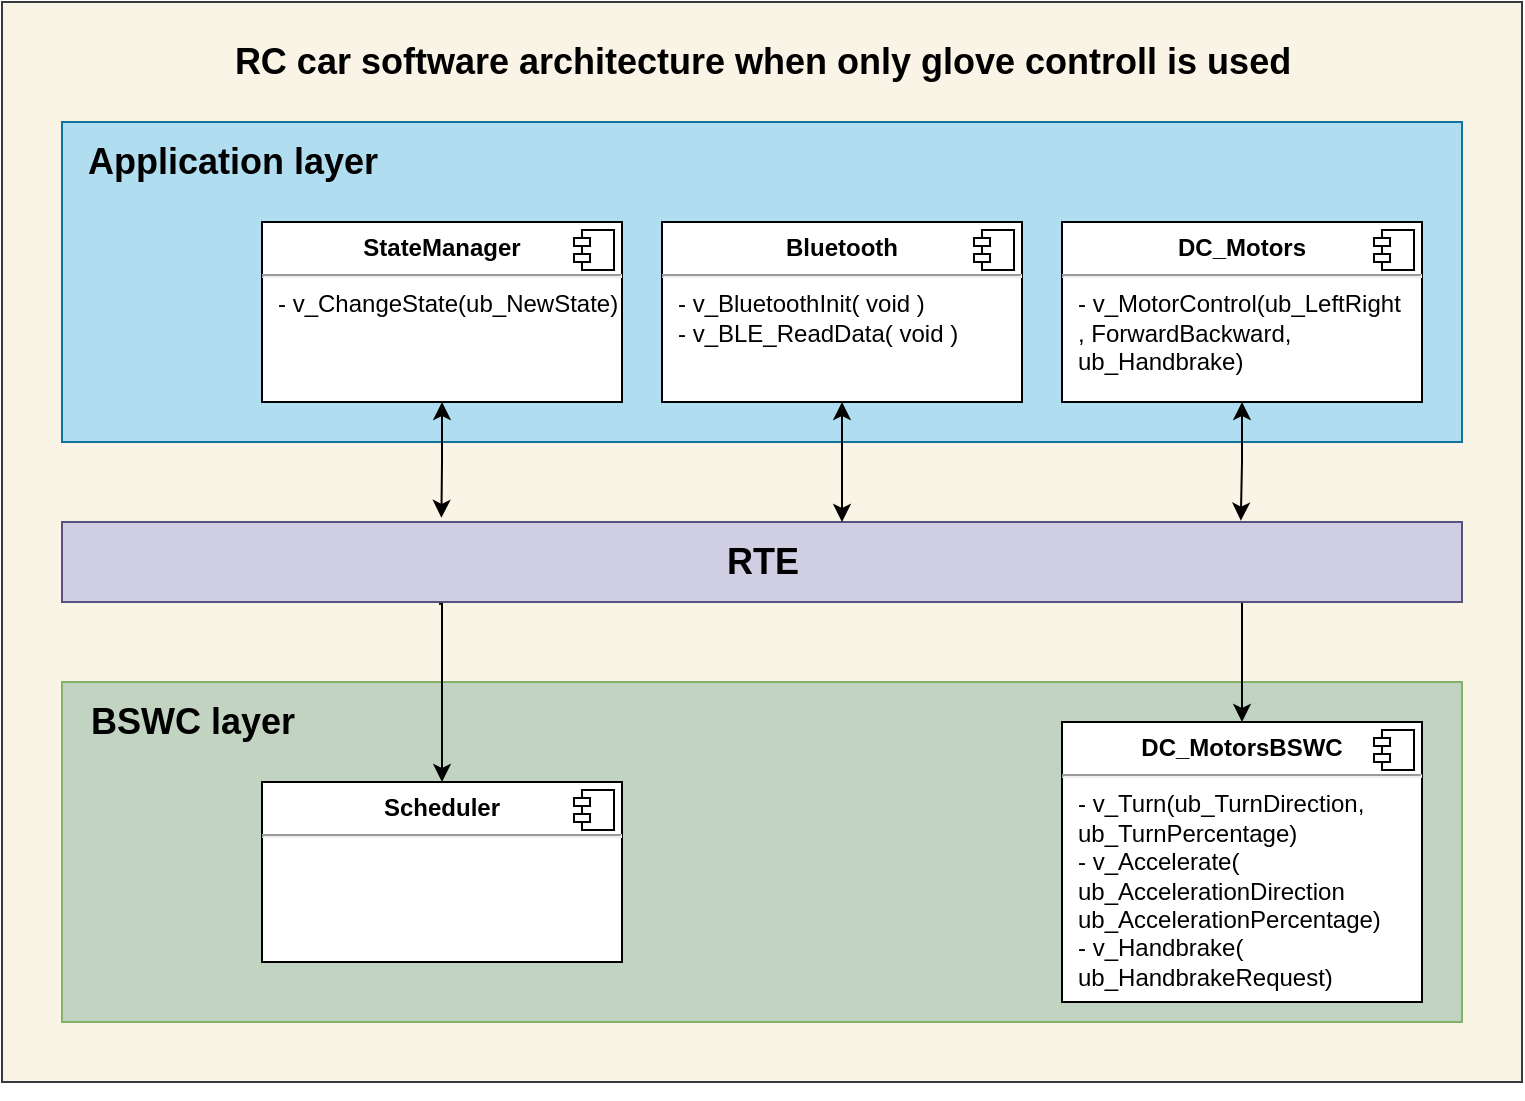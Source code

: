 <mxfile version="20.6.2" type="device"><diagram id="pO9wZd1R9QyJXchD9K-u" name="Page-1"><mxGraphModel dx="1422" dy="842" grid="1" gridSize="10" guides="1" tooltips="1" connect="1" arrows="1" fold="1" page="1" pageScale="1" pageWidth="850" pageHeight="1100" math="0" shadow="0"><root><mxCell id="0"/><mxCell id="1" parent="0"/><mxCell id="n-HOmjnV4F7IhKI_7a0l-1" value="" style="html=1;fontSize=18;fillColor=#F9F4E5;strokeColor=#36393d;" parent="1" vertex="1"><mxGeometry x="380" y="210" width="760" height="540" as="geometry"/></mxCell><mxCell id="n-HOmjnV4F7IhKI_7a0l-3" value="" style="html=1;fillColor=#C2D4C1;strokeColor=#82b366;" parent="1" vertex="1"><mxGeometry x="410" y="550" width="700" height="170" as="geometry"/></mxCell><mxCell id="n-HOmjnV4F7IhKI_7a0l-4" style="edgeStyle=orthogonalEdgeStyle;rounded=0;orthogonalLoop=1;jettySize=auto;html=1;exitX=0.75;exitY=1;exitDx=0;exitDy=0;fontSize=18;startArrow=none;startFill=0;" parent="1" source="n-HOmjnV4F7IhKI_7a0l-6" target="n-HOmjnV4F7IhKI_7a0l-26" edge="1"><mxGeometry relative="1" as="geometry"><Array as="points"><mxPoint x="1000" y="510"/></Array></mxGeometry></mxCell><mxCell id="n-HOmjnV4F7IhKI_7a0l-5" style="edgeStyle=orthogonalEdgeStyle;rounded=0;orthogonalLoop=1;jettySize=auto;html=1;exitX=0.27;exitY=1.034;exitDx=0;exitDy=0;entryX=0.5;entryY=0;entryDx=0;entryDy=0;exitPerimeter=0;" parent="1" source="n-HOmjnV4F7IhKI_7a0l-6" target="n-HOmjnV4F7IhKI_7a0l-34" edge="1"><mxGeometry relative="1" as="geometry"><Array as="points"><mxPoint x="599" y="510"/><mxPoint x="600" y="510"/></Array><mxPoint x="550" y="600" as="targetPoint"/></mxGeometry></mxCell><mxCell id="n-HOmjnV4F7IhKI_7a0l-6" value="&lt;font style=&quot;font-size: 18px;&quot;&gt;&lt;b&gt;RTE&lt;/b&gt;&lt;/font&gt;" style="html=1;fillColor=#d0cee2;strokeColor=#56517e;" parent="1" vertex="1"><mxGeometry x="410" y="470" width="700" height="40" as="geometry"/></mxCell><mxCell id="n-HOmjnV4F7IhKI_7a0l-7" value="" style="html=1;fillColor=#b1ddf0;strokeColor=#10739e;" parent="1" vertex="1"><mxGeometry x="410" y="270" width="700" height="160" as="geometry"/></mxCell><mxCell id="n-HOmjnV4F7IhKI_7a0l-8" style="edgeStyle=orthogonalEdgeStyle;rounded=0;orthogonalLoop=1;jettySize=auto;html=1;fontSize=18;startArrow=classic;startFill=1;" parent="1" edge="1"><mxGeometry relative="1" as="geometry"><mxPoint x="800" y="470" as="targetPoint"/><mxPoint x="800" y="410" as="sourcePoint"/></mxGeometry></mxCell><mxCell id="n-HOmjnV4F7IhKI_7a0l-11" style="edgeStyle=orthogonalEdgeStyle;rounded=0;orthogonalLoop=1;jettySize=auto;html=1;entryX=0.842;entryY=-0.017;entryDx=0;entryDy=0;entryPerimeter=0;fontSize=18;startArrow=classic;startFill=1;" parent="1" source="n-HOmjnV4F7IhKI_7a0l-12" target="n-HOmjnV4F7IhKI_7a0l-6" edge="1"><mxGeometry relative="1" as="geometry"/></mxCell><mxCell id="n-HOmjnV4F7IhKI_7a0l-12" value="&lt;p style=&quot;margin:0px;margin-top:6px;text-align:center;&quot;&gt;&lt;b&gt;DC_Motors&lt;/b&gt;&lt;/p&gt;&lt;hr&gt;&lt;p style=&quot;margin:0px;margin-left:8px;&quot;&gt;- v_MotorControl(ub_LeftRight&lt;/p&gt;&lt;p style=&quot;margin:0px;margin-left:8px;&quot;&gt;&lt;span style=&quot;background-color: initial;&quot;&gt;, ForwardBackward,&lt;/span&gt;&lt;span style=&quot;background-color: initial;&quot;&gt;&amp;nbsp;&lt;/span&gt;&lt;/p&gt;&lt;p style=&quot;margin:0px;margin-left:8px;&quot;&gt;&lt;span style=&quot;background-color: initial;&quot;&gt;ub_Handbrake)&lt;/span&gt;&lt;/p&gt;&lt;p style=&quot;margin:0px;margin-left:8px;&quot;&gt;&lt;br&gt;&lt;/p&gt;" style="align=left;overflow=fill;html=1;dropTarget=0;" parent="1" vertex="1"><mxGeometry x="910" y="320" width="180" height="90" as="geometry"/></mxCell><mxCell id="n-HOmjnV4F7IhKI_7a0l-13" value="" style="shape=component;jettyWidth=8;jettyHeight=4;" parent="n-HOmjnV4F7IhKI_7a0l-12" vertex="1"><mxGeometry x="1" width="20" height="20" relative="1" as="geometry"><mxPoint x="-24" y="4" as="offset"/></mxGeometry></mxCell><mxCell id="n-HOmjnV4F7IhKI_7a0l-19" style="edgeStyle=orthogonalEdgeStyle;rounded=0;orthogonalLoop=1;jettySize=auto;html=1;fontSize=18;startArrow=classic;startFill=1;entryX=0.271;entryY=-0.052;entryDx=0;entryDy=0;entryPerimeter=0;" parent="1" source="n-HOmjnV4F7IhKI_7a0l-20" target="n-HOmjnV4F7IhKI_7a0l-6" edge="1"><mxGeometry relative="1" as="geometry"><Array as="points"/></mxGeometry></mxCell><mxCell id="n-HOmjnV4F7IhKI_7a0l-20" value="&lt;p style=&quot;margin:0px;margin-top:6px;text-align:center;&quot;&gt;&lt;b&gt;StateManager&lt;/b&gt;&lt;/p&gt;&lt;hr&gt;&lt;p style=&quot;margin:0px;margin-left:8px;&quot;&gt;- v_ChangeState(ub_NewState)&lt;br&gt;&lt;br&gt;&lt;/p&gt;" style="align=left;overflow=fill;html=1;dropTarget=0;" parent="1" vertex="1"><mxGeometry x="510" y="320" width="180" height="90" as="geometry"/></mxCell><mxCell id="n-HOmjnV4F7IhKI_7a0l-21" value="" style="shape=component;jettyWidth=8;jettyHeight=4;" parent="n-HOmjnV4F7IhKI_7a0l-20" vertex="1"><mxGeometry x="1" width="20" height="20" relative="1" as="geometry"><mxPoint x="-24" y="4" as="offset"/></mxGeometry></mxCell><mxCell id="n-HOmjnV4F7IhKI_7a0l-24" value="&lt;font style=&quot;font-size: 18px;&quot;&gt;&lt;b&gt;Application layer&lt;/b&gt;&lt;/font&gt;" style="text;html=1;align=center;verticalAlign=middle;resizable=0;points=[];autosize=1;strokeColor=none;fillColor=none;" parent="1" vertex="1"><mxGeometry x="410" y="270" width="170" height="40" as="geometry"/></mxCell><mxCell id="n-HOmjnV4F7IhKI_7a0l-25" value="&lt;font style=&quot;font-size: 18px;&quot;&gt;&lt;b&gt;BSWC layer&lt;/b&gt;&lt;/font&gt;" style="text;html=1;align=center;verticalAlign=middle;resizable=0;points=[];autosize=1;strokeColor=none;fillColor=none;" parent="1" vertex="1"><mxGeometry x="410" y="550" width="130" height="40" as="geometry"/></mxCell><mxCell id="n-HOmjnV4F7IhKI_7a0l-26" value="&lt;p style=&quot;margin:0px;margin-top:6px;text-align:center;&quot;&gt;&lt;b&gt;DC_MotorsBSWC&lt;/b&gt;&lt;/p&gt;&lt;hr&gt;&lt;p style=&quot;margin:0px;margin-left:8px;&quot;&gt;- v_Turn(ub_TurnDirection,&lt;/p&gt;&lt;p style=&quot;margin:0px;margin-left:8px;&quot;&gt;&lt;span style=&quot;background-color: initial;&quot;&gt;ub_TurnPercentage)&lt;/span&gt;&lt;/p&gt;&lt;p style=&quot;margin:0px;margin-left:8px;&quot;&gt;&lt;span style=&quot;background-color: initial;&quot;&gt;- v_Accelerate(&lt;/span&gt;&lt;/p&gt;&lt;p style=&quot;margin:0px;margin-left:8px;&quot;&gt;&lt;span style=&quot;background-color: initial;&quot;&gt;ub_AccelerationDirection&lt;/span&gt;&lt;/p&gt;&lt;p style=&quot;margin:0px;margin-left:8px;&quot;&gt;&lt;span style=&quot;background-color: initial;&quot;&gt;ub_AccelerationPercentage)&lt;/span&gt;&lt;/p&gt;&lt;p style=&quot;margin:0px;margin-left:8px;&quot;&gt;- v_Handbrake(&lt;/p&gt;&lt;p style=&quot;margin:0px;margin-left:8px;&quot;&gt;ub_HandbrakeRequest)&lt;/p&gt;" style="align=left;overflow=fill;html=1;dropTarget=0;" parent="1" vertex="1"><mxGeometry x="910" y="570" width="180" height="140" as="geometry"/></mxCell><mxCell id="n-HOmjnV4F7IhKI_7a0l-27" value="" style="shape=component;jettyWidth=8;jettyHeight=4;" parent="n-HOmjnV4F7IhKI_7a0l-26" vertex="1"><mxGeometry x="1" width="20" height="20" relative="1" as="geometry"><mxPoint x="-24" y="4" as="offset"/></mxGeometry></mxCell><mxCell id="n-HOmjnV4F7IhKI_7a0l-30" value="&lt;p style=&quot;margin:0px;margin-top:6px;text-align:center;&quot;&gt;&lt;b&gt;Bluetooth&lt;/b&gt;&lt;/p&gt;&lt;hr&gt;&lt;p style=&quot;margin:0px;margin-left:8px;&quot;&gt;- v_BluetoothInit( void )&lt;/p&gt;&lt;p style=&quot;margin:0px;margin-left:8px;&quot;&gt;- v_BLE_ReadData( void )&lt;br&gt;&lt;br&gt;&lt;/p&gt;" style="align=left;overflow=fill;html=1;dropTarget=0;" parent="1" vertex="1"><mxGeometry x="710" y="320" width="180" height="90" as="geometry"/></mxCell><mxCell id="n-HOmjnV4F7IhKI_7a0l-31" value="" style="shape=component;jettyWidth=8;jettyHeight=4;" parent="n-HOmjnV4F7IhKI_7a0l-30" vertex="1"><mxGeometry x="1" width="20" height="20" relative="1" as="geometry"><mxPoint x="-24" y="4" as="offset"/></mxGeometry></mxCell><mxCell id="n-HOmjnV4F7IhKI_7a0l-34" value="&lt;p style=&quot;margin:0px;margin-top:6px;text-align:center;&quot;&gt;&lt;b&gt;Scheduler&lt;/b&gt;&lt;/p&gt;&lt;hr&gt;&lt;p style=&quot;margin:0px;margin-left:8px;&quot;&gt;&lt;br&gt;&lt;br&gt;&lt;/p&gt;" style="align=left;overflow=fill;html=1;dropTarget=0;" parent="1" vertex="1"><mxGeometry x="510" y="600" width="180" height="90" as="geometry"/></mxCell><mxCell id="n-HOmjnV4F7IhKI_7a0l-35" value="" style="shape=component;jettyWidth=8;jettyHeight=4;" parent="n-HOmjnV4F7IhKI_7a0l-34" vertex="1"><mxGeometry x="1" width="20" height="20" relative="1" as="geometry"><mxPoint x="-24" y="4" as="offset"/></mxGeometry></mxCell><mxCell id="n-HOmjnV4F7IhKI_7a0l-53" style="edgeStyle=orthogonalEdgeStyle;rounded=0;orthogonalLoop=1;jettySize=auto;html=1;exitX=0.5;exitY=1;exitDx=0;exitDy=0;" parent="1" source="n-HOmjnV4F7IhKI_7a0l-1" target="n-HOmjnV4F7IhKI_7a0l-1" edge="1"><mxGeometry relative="1" as="geometry"/></mxCell><mxCell id="n-HOmjnV4F7IhKI_7a0l-54" value="&lt;font style=&quot;font-size: 18px;&quot;&gt;&lt;b&gt;RC car software architecture when only glove controll is used&lt;/b&gt;&lt;/font&gt;" style="text;html=1;align=center;verticalAlign=middle;resizable=0;points=[];autosize=1;strokeColor=none;fillColor=none;" parent="1" vertex="1"><mxGeometry x="485" y="220" width="550" height="40" as="geometry"/></mxCell></root></mxGraphModel></diagram></mxfile>